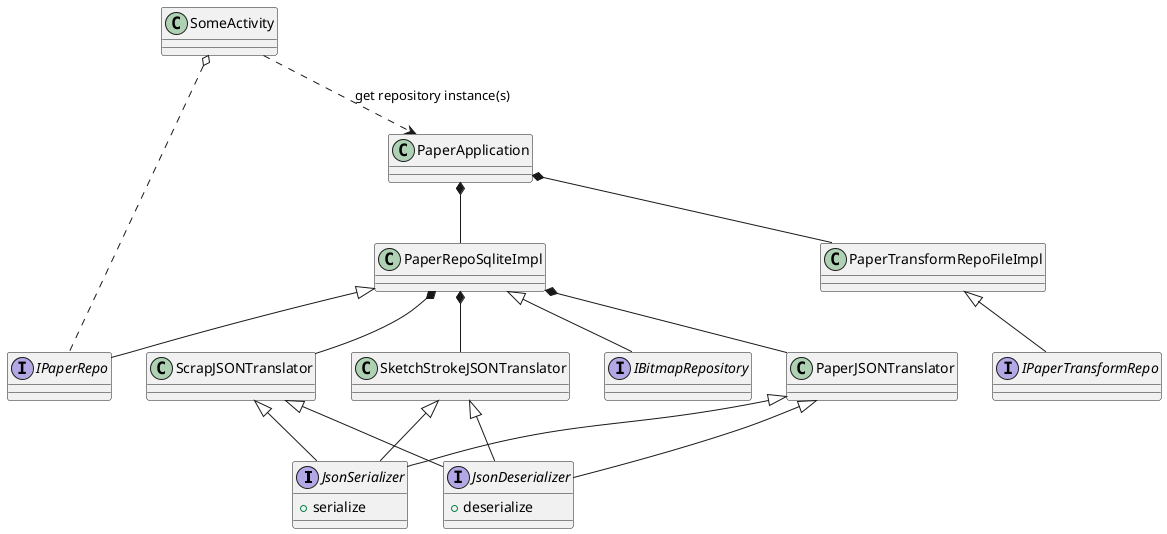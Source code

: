 @startuml

' Translator ''''''''''''''''''''''''''''''''''''''''''''''''''''''''''''''''''

interface JsonSerializer {
    + serialize
}

interface JsonDeserializer {
    + deserialize
}

class PaperJSONTranslator
PaperJSONTranslator <|-- JsonSerializer
PaperJSONTranslator <|-- JsonDeserializer

class ScrapJSONTranslator
ScrapJSONTranslator <|-- JsonSerializer
ScrapJSONTranslator <|-- JsonDeserializer

class SketchStrokeJSONTranslator
SketchStrokeJSONTranslator <|-- JsonSerializer
SketchStrokeJSONTranslator <|-- JsonDeserializer

' Repository ''''''''''''''''''''''''''''''''''''''''''''''''''''''''''''''''''

interface IPaperRepo
interface IBitmapRepository
interface IPaperTransformRepo

class PaperRepoSqliteImpl
PaperRepoSqliteImpl <|-- IPaperRepo
PaperRepoSqliteImpl <|-- IBitmapRepository
PaperRepoSqliteImpl *-- PaperJSONTranslator
PaperRepoSqliteImpl *-- ScrapJSONTranslator
PaperRepoSqliteImpl *-- SketchStrokeJSONTranslator

class PaperTransformRepoFileImpl
PaperTransformRepoFileImpl <|-- IPaperTransformRepo

' Application (provider) ''''''''''''''''''''''''''''''''''''''''''''''''''''''

class PaperApplication
PaperApplication *-- PaperRepoSqliteImpl
PaperApplication *-- PaperTransformRepoFileImpl

' SomeActivity (consumer) '''''''''''''''''''''''''''''''''''''''''''''''''''''

class SomeActivity
SomeActivity ..> PaperApplication : get repository instance(s)
SomeActivity o.. IPaperRepo

@enduml
